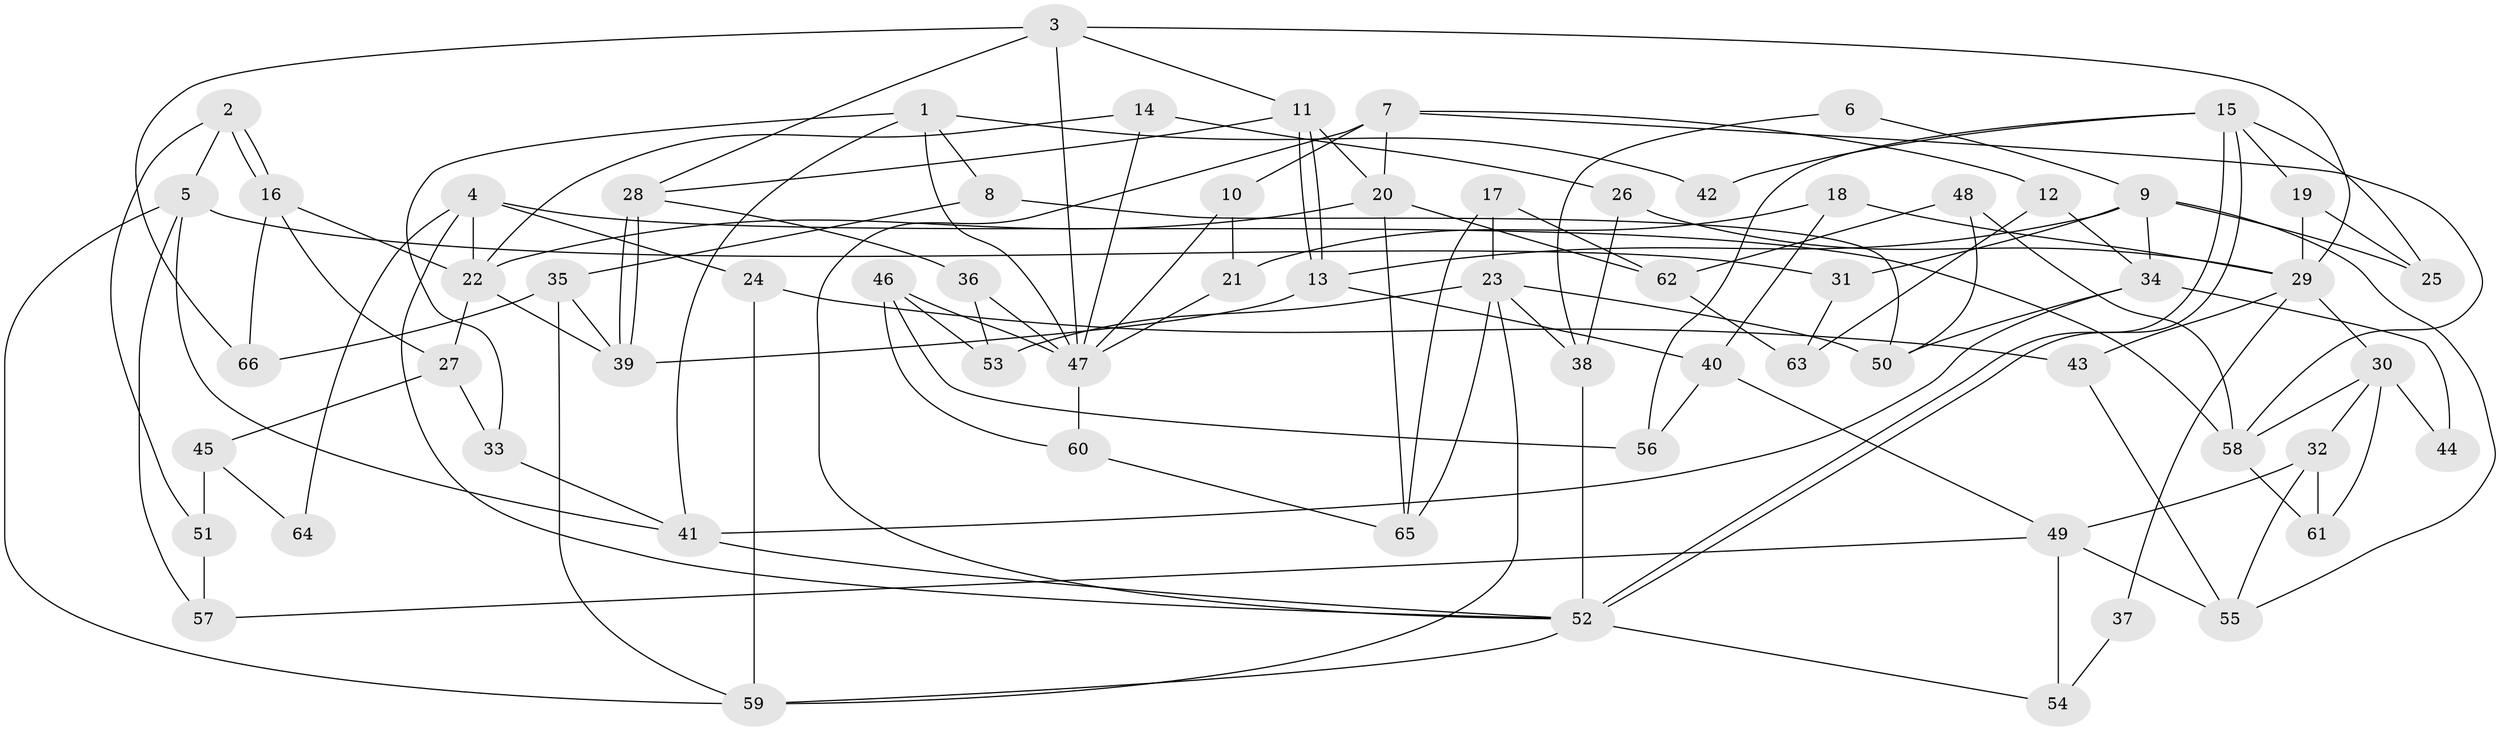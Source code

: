 // Generated by graph-tools (version 1.1) at 2025/49/03/09/25 04:49:35]
// undirected, 66 vertices, 132 edges
graph export_dot {
graph [start="1"]
  node [color=gray90,style=filled];
  1;
  2;
  3;
  4;
  5;
  6;
  7;
  8;
  9;
  10;
  11;
  12;
  13;
  14;
  15;
  16;
  17;
  18;
  19;
  20;
  21;
  22;
  23;
  24;
  25;
  26;
  27;
  28;
  29;
  30;
  31;
  32;
  33;
  34;
  35;
  36;
  37;
  38;
  39;
  40;
  41;
  42;
  43;
  44;
  45;
  46;
  47;
  48;
  49;
  50;
  51;
  52;
  53;
  54;
  55;
  56;
  57;
  58;
  59;
  60;
  61;
  62;
  63;
  64;
  65;
  66;
  1 -- 47;
  1 -- 41;
  1 -- 8;
  1 -- 33;
  1 -- 42;
  2 -- 5;
  2 -- 16;
  2 -- 16;
  2 -- 51;
  3 -- 28;
  3 -- 47;
  3 -- 11;
  3 -- 29;
  3 -- 66;
  4 -- 22;
  4 -- 58;
  4 -- 24;
  4 -- 52;
  4 -- 64;
  5 -- 59;
  5 -- 41;
  5 -- 31;
  5 -- 57;
  6 -- 38;
  6 -- 9;
  7 -- 20;
  7 -- 52;
  7 -- 10;
  7 -- 12;
  7 -- 58;
  8 -- 50;
  8 -- 35;
  9 -- 34;
  9 -- 13;
  9 -- 25;
  9 -- 31;
  9 -- 55;
  10 -- 47;
  10 -- 21;
  11 -- 13;
  11 -- 13;
  11 -- 20;
  11 -- 28;
  12 -- 63;
  12 -- 34;
  13 -- 39;
  13 -- 40;
  14 -- 22;
  14 -- 26;
  14 -- 47;
  15 -- 25;
  15 -- 52;
  15 -- 52;
  15 -- 19;
  15 -- 42;
  15 -- 56;
  16 -- 22;
  16 -- 27;
  16 -- 66;
  17 -- 65;
  17 -- 23;
  17 -- 62;
  18 -- 21;
  18 -- 29;
  18 -- 40;
  19 -- 29;
  19 -- 25;
  20 -- 62;
  20 -- 22;
  20 -- 65;
  21 -- 47;
  22 -- 39;
  22 -- 27;
  23 -- 53;
  23 -- 59;
  23 -- 38;
  23 -- 50;
  23 -- 65;
  24 -- 59;
  24 -- 43;
  26 -- 29;
  26 -- 38;
  27 -- 33;
  27 -- 45;
  28 -- 39;
  28 -- 39;
  28 -- 36;
  29 -- 43;
  29 -- 30;
  29 -- 37;
  30 -- 61;
  30 -- 32;
  30 -- 44;
  30 -- 58;
  31 -- 63;
  32 -- 55;
  32 -- 49;
  32 -- 61;
  33 -- 41;
  34 -- 41;
  34 -- 44;
  34 -- 50;
  35 -- 66;
  35 -- 39;
  35 -- 59;
  36 -- 47;
  36 -- 53;
  37 -- 54;
  38 -- 52;
  40 -- 49;
  40 -- 56;
  41 -- 52;
  43 -- 55;
  45 -- 51;
  45 -- 64;
  46 -- 60;
  46 -- 56;
  46 -- 47;
  46 -- 53;
  47 -- 60;
  48 -- 50;
  48 -- 58;
  48 -- 62;
  49 -- 54;
  49 -- 55;
  49 -- 57;
  51 -- 57;
  52 -- 54;
  52 -- 59;
  58 -- 61;
  60 -- 65;
  62 -- 63;
}
